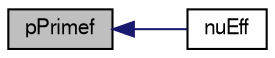 digraph "pPrimef"
{
  bgcolor="transparent";
  edge [fontname="FreeSans",fontsize="10",labelfontname="FreeSans",labelfontsize="10"];
  node [fontname="FreeSans",fontsize="10",shape=record];
  rankdir="LR";
  Node35 [label="pPrimef",height=0.2,width=0.4,color="black", fillcolor="grey75", style="filled", fontcolor="black"];
  Node35 -> Node36 [dir="back",color="midnightblue",fontsize="10",style="solid",fontname="FreeSans"];
  Node36 [label="nuEff",height=0.2,width=0.4,color="black",URL="$a32278.html#a96bad7745a84df38388d0d0be6edfd8a",tooltip="Return the effective viscosity on patch. "];
}

